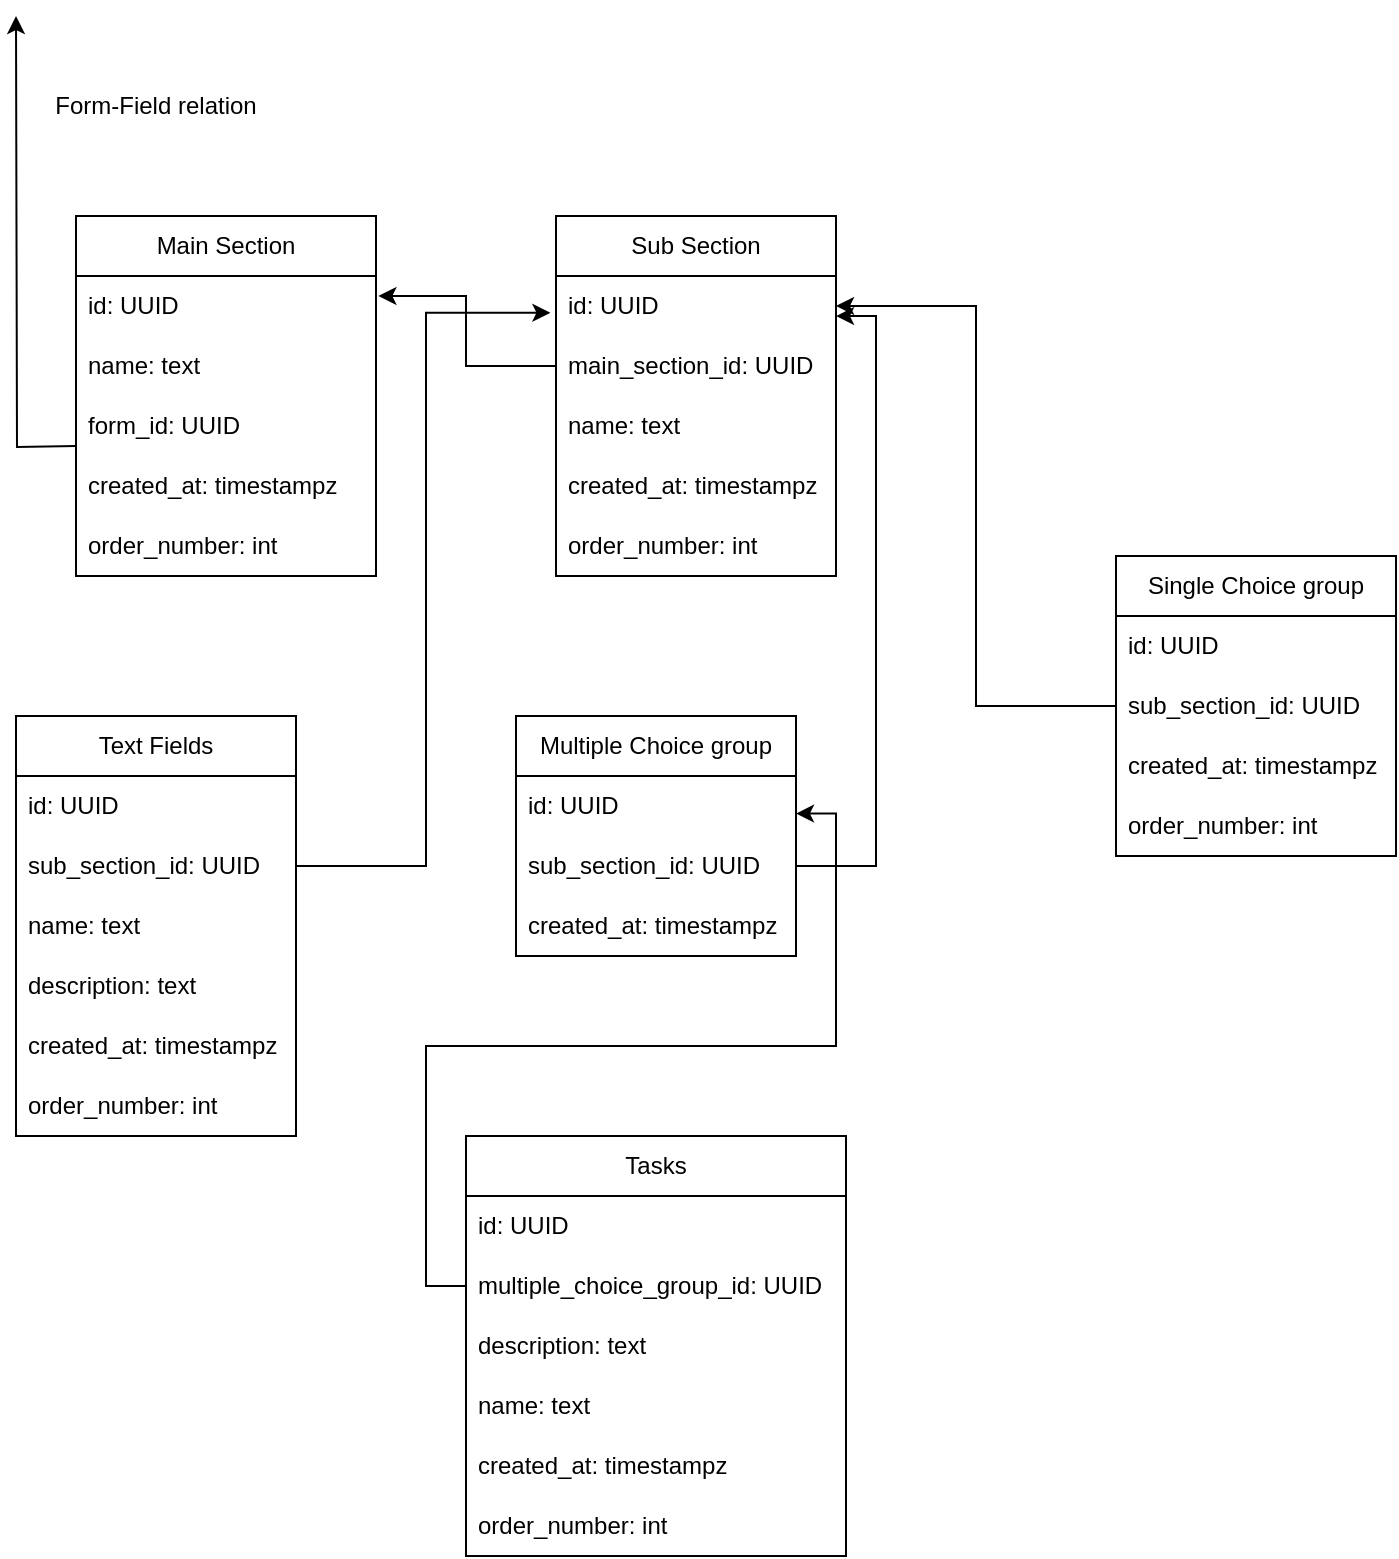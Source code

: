 <mxfile version="26.0.9">
  <diagram id="R2lEEEUBdFMjLlhIrx00" name="Page-1">
    <mxGraphModel dx="830" dy="478" grid="1" gridSize="10" guides="1" tooltips="1" connect="1" arrows="1" fold="1" page="1" pageScale="1" pageWidth="850" pageHeight="1100" math="0" shadow="0" extFonts="Permanent Marker^https://fonts.googleapis.com/css?family=Permanent+Marker">
      <root>
        <mxCell id="0" />
        <mxCell id="1" parent="0" />
        <mxCell id="FpoMQ_Uel3Y84-KNKpL7-2" value="Form-Field relation" style="text;html=1;align=center;verticalAlign=middle;whiteSpace=wrap;rounded=0;" vertex="1" parent="1">
          <mxGeometry x="30" y="40" width="120" height="30" as="geometry" />
        </mxCell>
        <mxCell id="FpoMQ_Uel3Y84-KNKpL7-3" value="Main Section" style="swimlane;fontStyle=0;childLayout=stackLayout;horizontal=1;startSize=30;horizontalStack=0;resizeParent=1;resizeParentMax=0;resizeLast=0;collapsible=1;marginBottom=0;whiteSpace=wrap;html=1;" vertex="1" parent="1">
          <mxGeometry x="50" y="110" width="150" height="180" as="geometry" />
        </mxCell>
        <mxCell id="FpoMQ_Uel3Y84-KNKpL7-4" value="id: UUID" style="text;strokeColor=none;fillColor=none;align=left;verticalAlign=middle;spacingLeft=4;spacingRight=4;overflow=hidden;points=[[0,0.5],[1,0.5]];portConstraint=eastwest;rotatable=0;whiteSpace=wrap;html=1;" vertex="1" parent="FpoMQ_Uel3Y84-KNKpL7-3">
          <mxGeometry y="30" width="150" height="30" as="geometry" />
        </mxCell>
        <mxCell id="FpoMQ_Uel3Y84-KNKpL7-5" value="name: text" style="text;strokeColor=none;fillColor=none;align=left;verticalAlign=middle;spacingLeft=4;spacingRight=4;overflow=hidden;points=[[0,0.5],[1,0.5]];portConstraint=eastwest;rotatable=0;whiteSpace=wrap;html=1;" vertex="1" parent="FpoMQ_Uel3Y84-KNKpL7-3">
          <mxGeometry y="60" width="150" height="30" as="geometry" />
        </mxCell>
        <mxCell id="FpoMQ_Uel3Y84-KNKpL7-6" value="form_id: UUID" style="text;strokeColor=none;fillColor=none;align=left;verticalAlign=middle;spacingLeft=4;spacingRight=4;overflow=hidden;points=[[0,0.5],[1,0.5]];portConstraint=eastwest;rotatable=0;whiteSpace=wrap;html=1;" vertex="1" parent="FpoMQ_Uel3Y84-KNKpL7-3">
          <mxGeometry y="90" width="150" height="30" as="geometry" />
        </mxCell>
        <mxCell id="FpoMQ_Uel3Y84-KNKpL7-12" value="created_at: timestampz" style="text;strokeColor=none;fillColor=none;align=left;verticalAlign=middle;spacingLeft=4;spacingRight=4;overflow=hidden;points=[[0,0.5],[1,0.5]];portConstraint=eastwest;rotatable=0;whiteSpace=wrap;html=1;" vertex="1" parent="FpoMQ_Uel3Y84-KNKpL7-3">
          <mxGeometry y="120" width="150" height="30" as="geometry" />
        </mxCell>
        <mxCell id="FpoMQ_Uel3Y84-KNKpL7-13" value="order_number: int" style="text;strokeColor=none;fillColor=none;align=left;verticalAlign=middle;spacingLeft=4;spacingRight=4;overflow=hidden;points=[[0,0.5],[1,0.5]];portConstraint=eastwest;rotatable=0;whiteSpace=wrap;html=1;" vertex="1" parent="FpoMQ_Uel3Y84-KNKpL7-3">
          <mxGeometry y="150" width="150" height="30" as="geometry" />
        </mxCell>
        <mxCell id="FpoMQ_Uel3Y84-KNKpL7-7" value="Sub Section" style="swimlane;fontStyle=0;childLayout=stackLayout;horizontal=1;startSize=30;horizontalStack=0;resizeParent=1;resizeParentMax=0;resizeLast=0;collapsible=1;marginBottom=0;whiteSpace=wrap;html=1;" vertex="1" parent="1">
          <mxGeometry x="290" y="110" width="140" height="180" as="geometry" />
        </mxCell>
        <mxCell id="FpoMQ_Uel3Y84-KNKpL7-8" value="id: UUID" style="text;strokeColor=none;fillColor=none;align=left;verticalAlign=middle;spacingLeft=4;spacingRight=4;overflow=hidden;points=[[0,0.5],[1,0.5]];portConstraint=eastwest;rotatable=0;whiteSpace=wrap;html=1;" vertex="1" parent="FpoMQ_Uel3Y84-KNKpL7-7">
          <mxGeometry y="30" width="140" height="30" as="geometry" />
        </mxCell>
        <mxCell id="FpoMQ_Uel3Y84-KNKpL7-9" value="main_section_id: UUID" style="text;strokeColor=none;fillColor=none;align=left;verticalAlign=middle;spacingLeft=4;spacingRight=4;overflow=hidden;points=[[0,0.5],[1,0.5]];portConstraint=eastwest;rotatable=0;whiteSpace=wrap;html=1;" vertex="1" parent="FpoMQ_Uel3Y84-KNKpL7-7">
          <mxGeometry y="60" width="140" height="30" as="geometry" />
        </mxCell>
        <mxCell id="FpoMQ_Uel3Y84-KNKpL7-10" value="name: text" style="text;strokeColor=none;fillColor=none;align=left;verticalAlign=middle;spacingLeft=4;spacingRight=4;overflow=hidden;points=[[0,0.5],[1,0.5]];portConstraint=eastwest;rotatable=0;whiteSpace=wrap;html=1;" vertex="1" parent="FpoMQ_Uel3Y84-KNKpL7-7">
          <mxGeometry y="90" width="140" height="30" as="geometry" />
        </mxCell>
        <mxCell id="FpoMQ_Uel3Y84-KNKpL7-15" value="created_at: timestampz" style="text;strokeColor=none;fillColor=none;align=left;verticalAlign=middle;spacingLeft=4;spacingRight=4;overflow=hidden;points=[[0,0.5],[1,0.5]];portConstraint=eastwest;rotatable=0;whiteSpace=wrap;html=1;" vertex="1" parent="FpoMQ_Uel3Y84-KNKpL7-7">
          <mxGeometry y="120" width="140" height="30" as="geometry" />
        </mxCell>
        <mxCell id="FpoMQ_Uel3Y84-KNKpL7-16" value="order_number: int" style="text;strokeColor=none;fillColor=none;align=left;verticalAlign=middle;spacingLeft=4;spacingRight=4;overflow=hidden;points=[[0,0.5],[1,0.5]];portConstraint=eastwest;rotatable=0;whiteSpace=wrap;html=1;" vertex="1" parent="FpoMQ_Uel3Y84-KNKpL7-7">
          <mxGeometry y="150" width="140" height="30" as="geometry" />
        </mxCell>
        <mxCell id="FpoMQ_Uel3Y84-KNKpL7-14" style="edgeStyle=orthogonalEdgeStyle;rounded=0;orthogonalLoop=1;jettySize=auto;html=1;entryX=1.008;entryY=0.333;entryDx=0;entryDy=0;entryPerimeter=0;" edge="1" parent="1" source="FpoMQ_Uel3Y84-KNKpL7-9" target="FpoMQ_Uel3Y84-KNKpL7-4">
          <mxGeometry relative="1" as="geometry" />
        </mxCell>
        <mxCell id="FpoMQ_Uel3Y84-KNKpL7-17" value="Tasks" style="swimlane;fontStyle=0;childLayout=stackLayout;horizontal=1;startSize=30;horizontalStack=0;resizeParent=1;resizeParentMax=0;resizeLast=0;collapsible=1;marginBottom=0;whiteSpace=wrap;html=1;" vertex="1" parent="1">
          <mxGeometry x="245" y="570" width="190" height="210" as="geometry" />
        </mxCell>
        <mxCell id="FpoMQ_Uel3Y84-KNKpL7-18" value="id: UUID" style="text;strokeColor=none;fillColor=none;align=left;verticalAlign=middle;spacingLeft=4;spacingRight=4;overflow=hidden;points=[[0,0.5],[1,0.5]];portConstraint=eastwest;rotatable=0;whiteSpace=wrap;html=1;" vertex="1" parent="FpoMQ_Uel3Y84-KNKpL7-17">
          <mxGeometry y="30" width="190" height="30" as="geometry" />
        </mxCell>
        <mxCell id="FpoMQ_Uel3Y84-KNKpL7-19" value="multiple_choice_group_id: UUID" style="text;strokeColor=none;fillColor=none;align=left;verticalAlign=middle;spacingLeft=4;spacingRight=4;overflow=hidden;points=[[0,0.5],[1,0.5]];portConstraint=eastwest;rotatable=0;whiteSpace=wrap;html=1;" vertex="1" parent="FpoMQ_Uel3Y84-KNKpL7-17">
          <mxGeometry y="60" width="190" height="30" as="geometry" />
        </mxCell>
        <mxCell id="FpoMQ_Uel3Y84-KNKpL7-25" value="description: text" style="text;strokeColor=none;fillColor=none;align=left;verticalAlign=middle;spacingLeft=4;spacingRight=4;overflow=hidden;points=[[0,0.5],[1,0.5]];portConstraint=eastwest;rotatable=0;whiteSpace=wrap;html=1;" vertex="1" parent="FpoMQ_Uel3Y84-KNKpL7-17">
          <mxGeometry y="90" width="190" height="30" as="geometry" />
        </mxCell>
        <mxCell id="FpoMQ_Uel3Y84-KNKpL7-20" value="name: text" style="text;strokeColor=none;fillColor=none;align=left;verticalAlign=middle;spacingLeft=4;spacingRight=4;overflow=hidden;points=[[0,0.5],[1,0.5]];portConstraint=eastwest;rotatable=0;whiteSpace=wrap;html=1;" vertex="1" parent="FpoMQ_Uel3Y84-KNKpL7-17">
          <mxGeometry y="120" width="190" height="30" as="geometry" />
        </mxCell>
        <mxCell id="FpoMQ_Uel3Y84-KNKpL7-21" value="created_at: timestampz" style="text;strokeColor=none;fillColor=none;align=left;verticalAlign=middle;spacingLeft=4;spacingRight=4;overflow=hidden;points=[[0,0.5],[1,0.5]];portConstraint=eastwest;rotatable=0;whiteSpace=wrap;html=1;" vertex="1" parent="FpoMQ_Uel3Y84-KNKpL7-17">
          <mxGeometry y="150" width="190" height="30" as="geometry" />
        </mxCell>
        <mxCell id="FpoMQ_Uel3Y84-KNKpL7-22" value="order_number: int" style="text;strokeColor=none;fillColor=none;align=left;verticalAlign=middle;spacingLeft=4;spacingRight=4;overflow=hidden;points=[[0,0.5],[1,0.5]];portConstraint=eastwest;rotatable=0;whiteSpace=wrap;html=1;" vertex="1" parent="FpoMQ_Uel3Y84-KNKpL7-17">
          <mxGeometry y="180" width="190" height="30" as="geometry" />
        </mxCell>
        <mxCell id="FpoMQ_Uel3Y84-KNKpL7-11" style="edgeStyle=orthogonalEdgeStyle;rounded=0;orthogonalLoop=1;jettySize=auto;html=1;" edge="1" parent="1">
          <mxGeometry relative="1" as="geometry">
            <mxPoint x="20" y="10" as="targetPoint" />
            <mxPoint x="50" y="225" as="sourcePoint" />
          </mxGeometry>
        </mxCell>
        <mxCell id="FpoMQ_Uel3Y84-KNKpL7-26" value="Text Fields" style="swimlane;fontStyle=0;childLayout=stackLayout;horizontal=1;startSize=30;horizontalStack=0;resizeParent=1;resizeParentMax=0;resizeLast=0;collapsible=1;marginBottom=0;whiteSpace=wrap;html=1;" vertex="1" parent="1">
          <mxGeometry x="20" y="360" width="140" height="210" as="geometry" />
        </mxCell>
        <mxCell id="FpoMQ_Uel3Y84-KNKpL7-27" value="id: UUID" style="text;strokeColor=none;fillColor=none;align=left;verticalAlign=middle;spacingLeft=4;spacingRight=4;overflow=hidden;points=[[0,0.5],[1,0.5]];portConstraint=eastwest;rotatable=0;whiteSpace=wrap;html=1;" vertex="1" parent="FpoMQ_Uel3Y84-KNKpL7-26">
          <mxGeometry y="30" width="140" height="30" as="geometry" />
        </mxCell>
        <mxCell id="FpoMQ_Uel3Y84-KNKpL7-28" value="sub_section_id: UUID" style="text;strokeColor=none;fillColor=none;align=left;verticalAlign=middle;spacingLeft=4;spacingRight=4;overflow=hidden;points=[[0,0.5],[1,0.5]];portConstraint=eastwest;rotatable=0;whiteSpace=wrap;html=1;" vertex="1" parent="FpoMQ_Uel3Y84-KNKpL7-26">
          <mxGeometry y="60" width="140" height="30" as="geometry" />
        </mxCell>
        <mxCell id="FpoMQ_Uel3Y84-KNKpL7-29" value="name: text" style="text;strokeColor=none;fillColor=none;align=left;verticalAlign=middle;spacingLeft=4;spacingRight=4;overflow=hidden;points=[[0,0.5],[1,0.5]];portConstraint=eastwest;rotatable=0;whiteSpace=wrap;html=1;" vertex="1" parent="FpoMQ_Uel3Y84-KNKpL7-26">
          <mxGeometry y="90" width="140" height="30" as="geometry" />
        </mxCell>
        <mxCell id="FpoMQ_Uel3Y84-KNKpL7-30" value="description: text" style="text;strokeColor=none;fillColor=none;align=left;verticalAlign=middle;spacingLeft=4;spacingRight=4;overflow=hidden;points=[[0,0.5],[1,0.5]];portConstraint=eastwest;rotatable=0;whiteSpace=wrap;html=1;" vertex="1" parent="FpoMQ_Uel3Y84-KNKpL7-26">
          <mxGeometry y="120" width="140" height="30" as="geometry" />
        </mxCell>
        <mxCell id="FpoMQ_Uel3Y84-KNKpL7-31" value="created_at: timestampz" style="text;strokeColor=none;fillColor=none;align=left;verticalAlign=middle;spacingLeft=4;spacingRight=4;overflow=hidden;points=[[0,0.5],[1,0.5]];portConstraint=eastwest;rotatable=0;whiteSpace=wrap;html=1;" vertex="1" parent="FpoMQ_Uel3Y84-KNKpL7-26">
          <mxGeometry y="150" width="140" height="30" as="geometry" />
        </mxCell>
        <mxCell id="FpoMQ_Uel3Y84-KNKpL7-32" value="order_number: int" style="text;strokeColor=none;fillColor=none;align=left;verticalAlign=middle;spacingLeft=4;spacingRight=4;overflow=hidden;points=[[0,0.5],[1,0.5]];portConstraint=eastwest;rotatable=0;whiteSpace=wrap;html=1;" vertex="1" parent="FpoMQ_Uel3Y84-KNKpL7-26">
          <mxGeometry y="180" width="140" height="30" as="geometry" />
        </mxCell>
        <mxCell id="FpoMQ_Uel3Y84-KNKpL7-33" value="Multiple Choice group" style="swimlane;fontStyle=0;childLayout=stackLayout;horizontal=1;startSize=30;horizontalStack=0;resizeParent=1;resizeParentMax=0;resizeLast=0;collapsible=1;marginBottom=0;whiteSpace=wrap;html=1;" vertex="1" parent="1">
          <mxGeometry x="270" y="360" width="140" height="120" as="geometry" />
        </mxCell>
        <mxCell id="FpoMQ_Uel3Y84-KNKpL7-34" value="id: UUID" style="text;strokeColor=none;fillColor=none;align=left;verticalAlign=middle;spacingLeft=4;spacingRight=4;overflow=hidden;points=[[0,0.5],[1,0.5]];portConstraint=eastwest;rotatable=0;whiteSpace=wrap;html=1;" vertex="1" parent="FpoMQ_Uel3Y84-KNKpL7-33">
          <mxGeometry y="30" width="140" height="30" as="geometry" />
        </mxCell>
        <mxCell id="FpoMQ_Uel3Y84-KNKpL7-35" value="sub_section_id: UUID" style="text;strokeColor=none;fillColor=none;align=left;verticalAlign=middle;spacingLeft=4;spacingRight=4;overflow=hidden;points=[[0,0.5],[1,0.5]];portConstraint=eastwest;rotatable=0;whiteSpace=wrap;html=1;" vertex="1" parent="FpoMQ_Uel3Y84-KNKpL7-33">
          <mxGeometry y="60" width="140" height="30" as="geometry" />
        </mxCell>
        <mxCell id="FpoMQ_Uel3Y84-KNKpL7-38" value="created_at: timestampz" style="text;strokeColor=none;fillColor=none;align=left;verticalAlign=middle;spacingLeft=4;spacingRight=4;overflow=hidden;points=[[0,0.5],[1,0.5]];portConstraint=eastwest;rotatable=0;whiteSpace=wrap;html=1;" vertex="1" parent="FpoMQ_Uel3Y84-KNKpL7-33">
          <mxGeometry y="90" width="140" height="30" as="geometry" />
        </mxCell>
        <mxCell id="FpoMQ_Uel3Y84-KNKpL7-40" value="Single Choice group" style="swimlane;fontStyle=0;childLayout=stackLayout;horizontal=1;startSize=30;horizontalStack=0;resizeParent=1;resizeParentMax=0;resizeLast=0;collapsible=1;marginBottom=0;whiteSpace=wrap;html=1;" vertex="1" parent="1">
          <mxGeometry x="570" y="280" width="140" height="150" as="geometry" />
        </mxCell>
        <mxCell id="FpoMQ_Uel3Y84-KNKpL7-41" value="id: UUID" style="text;strokeColor=none;fillColor=none;align=left;verticalAlign=middle;spacingLeft=4;spacingRight=4;overflow=hidden;points=[[0,0.5],[1,0.5]];portConstraint=eastwest;rotatable=0;whiteSpace=wrap;html=1;" vertex="1" parent="FpoMQ_Uel3Y84-KNKpL7-40">
          <mxGeometry y="30" width="140" height="30" as="geometry" />
        </mxCell>
        <mxCell id="FpoMQ_Uel3Y84-KNKpL7-42" value="sub_section_id: UUID" style="text;strokeColor=none;fillColor=none;align=left;verticalAlign=middle;spacingLeft=4;spacingRight=4;overflow=hidden;points=[[0,0.5],[1,0.5]];portConstraint=eastwest;rotatable=0;whiteSpace=wrap;html=1;" vertex="1" parent="FpoMQ_Uel3Y84-KNKpL7-40">
          <mxGeometry y="60" width="140" height="30" as="geometry" />
        </mxCell>
        <mxCell id="FpoMQ_Uel3Y84-KNKpL7-45" value="created_at: timestampz" style="text;strokeColor=none;fillColor=none;align=left;verticalAlign=middle;spacingLeft=4;spacingRight=4;overflow=hidden;points=[[0,0.5],[1,0.5]];portConstraint=eastwest;rotatable=0;whiteSpace=wrap;html=1;" vertex="1" parent="FpoMQ_Uel3Y84-KNKpL7-40">
          <mxGeometry y="90" width="140" height="30" as="geometry" />
        </mxCell>
        <mxCell id="FpoMQ_Uel3Y84-KNKpL7-46" value="order_number: int" style="text;strokeColor=none;fillColor=none;align=left;verticalAlign=middle;spacingLeft=4;spacingRight=4;overflow=hidden;points=[[0,0.5],[1,0.5]];portConstraint=eastwest;rotatable=0;whiteSpace=wrap;html=1;" vertex="1" parent="FpoMQ_Uel3Y84-KNKpL7-40">
          <mxGeometry y="120" width="140" height="30" as="geometry" />
        </mxCell>
        <mxCell id="FpoMQ_Uel3Y84-KNKpL7-50" style="edgeStyle=orthogonalEdgeStyle;rounded=0;orthogonalLoop=1;jettySize=auto;html=1;entryX=1;entryY=0.627;entryDx=0;entryDy=0;entryPerimeter=0;" edge="1" parent="1" source="FpoMQ_Uel3Y84-KNKpL7-19" target="FpoMQ_Uel3Y84-KNKpL7-34">
          <mxGeometry relative="1" as="geometry" />
        </mxCell>
        <mxCell id="FpoMQ_Uel3Y84-KNKpL7-51" style="edgeStyle=orthogonalEdgeStyle;rounded=0;orthogonalLoop=1;jettySize=auto;html=1;entryX=1;entryY=0.667;entryDx=0;entryDy=0;entryPerimeter=0;" edge="1" parent="1" source="FpoMQ_Uel3Y84-KNKpL7-35" target="FpoMQ_Uel3Y84-KNKpL7-8">
          <mxGeometry relative="1" as="geometry" />
        </mxCell>
        <mxCell id="FpoMQ_Uel3Y84-KNKpL7-52" style="edgeStyle=orthogonalEdgeStyle;rounded=0;orthogonalLoop=1;jettySize=auto;html=1;entryX=-0.02;entryY=0.613;entryDx=0;entryDy=0;entryPerimeter=0;" edge="1" parent="1" source="FpoMQ_Uel3Y84-KNKpL7-28" target="FpoMQ_Uel3Y84-KNKpL7-8">
          <mxGeometry relative="1" as="geometry" />
        </mxCell>
        <mxCell id="FpoMQ_Uel3Y84-KNKpL7-55" style="edgeStyle=orthogonalEdgeStyle;rounded=0;orthogonalLoop=1;jettySize=auto;html=1;entryX=1;entryY=0.5;entryDx=0;entryDy=0;" edge="1" parent="1" source="FpoMQ_Uel3Y84-KNKpL7-42" target="FpoMQ_Uel3Y84-KNKpL7-8">
          <mxGeometry relative="1" as="geometry" />
        </mxCell>
      </root>
    </mxGraphModel>
  </diagram>
</mxfile>

